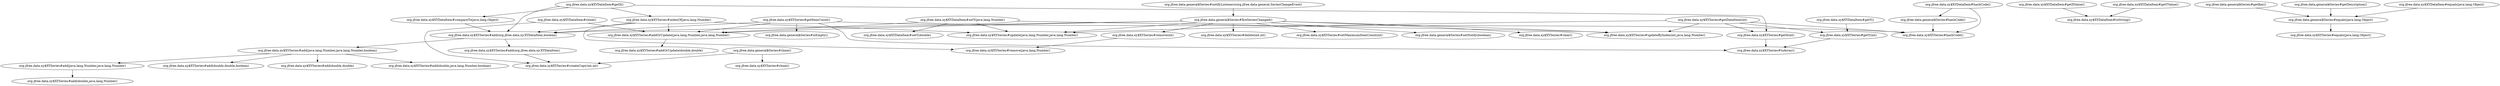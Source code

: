 digraph G {
  "org.jfree.data.xy$XYDataItem#setY(java.lang.Number)" -> "org.jfree.data.xy$XYSeries#addOrUpdate(java.lang.Number,java.lang.Number)";
  "org.jfree.data.xy$XYDataItem#setY(java.lang.Number)" -> "org.jfree.data.xy$XYSeries#update(java.lang.Number,java.lang.Number)";
  "org.jfree.data.xy$XYDataItem#setY(java.lang.Number)" -> "org.jfree.data.xy$XYDataItem#setY(double)";
  "org.jfree.data.xy$XYDataItem#setY(java.lang.Number)" -> "org.jfree.data.xy$XYSeries#updateByIndex(int,java.lang.Number)";
  "org.jfree.data.xy$XYSeries#addOrUpdate(java.lang.Number,java.lang.Number)" -> "org.jfree.data.xy$XYSeries#addOrUpdate(double,double)";
  "org.jfree.data.xy$XYSeries#getX(int)" -> "org.jfree.data.xy$XYSeries#toArray()";
  "org.jfree.data.general$Series#fireSeriesChanged()" -> "org.jfree.data.xy$XYSeries#update(java.lang.Number,java.lang.Number)";
  "org.jfree.data.general$Series#fireSeriesChanged()" -> "org.jfree.data.xy$XYSeries#delete(int,int)";
  "org.jfree.data.general$Series#fireSeriesChanged()" -> "org.jfree.data.xy$XYSeries#setMaximumItemCount(int)";
  "org.jfree.data.general$Series#fireSeriesChanged()" -> "org.jfree.data.general$Series#setNotify(boolean)";
  "org.jfree.data.general$Series#fireSeriesChanged()" -> "org.jfree.data.xy$XYSeries#add(org.jfree.data.xy.XYDataItem,boolean)";
  "org.jfree.data.general$Series#fireSeriesChanged()" -> "org.jfree.data.xy$XYSeries#addOrUpdate(java.lang.Number,java.lang.Number)";
  "org.jfree.data.general$Series#fireSeriesChanged()" -> "org.jfree.data.xy$XYSeries#clear()";
  "org.jfree.data.general$Series#fireSeriesChanged()" -> "org.jfree.data.xy$XYSeries#updateByIndex(int,java.lang.Number)";
  "org.jfree.data.general$Series#fireSeriesChanged()" -> "org.jfree.data.xy$XYSeries#remove(int)";
  "org.jfree.data.xy$XYSeries#indexOf(java.lang.Number)" -> "org.jfree.data.xy$XYSeries#update(java.lang.Number,java.lang.Number)";
  "org.jfree.data.xy$XYSeries#indexOf(java.lang.Number)" -> "org.jfree.data.xy$XYSeries#remove(java.lang.Number)";
  "org.jfree.data.xy$XYSeries#indexOf(java.lang.Number)" -> "org.jfree.data.xy$XYSeries#addOrUpdate(java.lang.Number,java.lang.Number)";
  "org.jfree.data.xy$XYSeries#indexOf(java.lang.Number)" -> "org.jfree.data.xy$XYSeries#add(org.jfree.data.xy.XYDataItem,boolean)";
  "org.jfree.data.xy$XYSeries#getDataItem(int)" -> "org.jfree.data.xy$XYSeries#update(java.lang.Number,java.lang.Number)";
  "org.jfree.data.xy$XYSeries#getDataItem(int)" -> "org.jfree.data.xy$XYSeries#getY(int)";
  "org.jfree.data.xy$XYSeries#getDataItem(int)" -> "org.jfree.data.xy$XYSeries#updateByIndex(int,java.lang.Number)";
  "org.jfree.data.xy$XYSeries#getDataItem(int)" -> "org.jfree.data.xy$XYSeries#getX(int)";
  "org.jfree.data.xy$XYSeries#getDataItem(int)" -> "org.jfree.data.xy$XYSeries#hashCode()";
  "org.jfree.data.xy$XYSeries#getY(int)" -> "org.jfree.data.xy$XYSeries#toArray()";
  "org.jfree.data.general$Series#clone()" -> "org.jfree.data.xy$XYSeries#createCopy(int,int)";
  "org.jfree.data.general$Series#clone()" -> "org.jfree.data.xy$XYSeries#clone()";
  "org.jfree.data.xy$XYDataItem#clone()" -> "org.jfree.data.xy$XYSeries#createCopy(int,int)";
  "org.jfree.data.xy$XYDataItem#clone()" -> "org.jfree.data.xy$XYSeries#addOrUpdate(java.lang.Number,java.lang.Number)";
  "org.jfree.data.xy$XYDataItem#compareTo(java.lang.Object)" -> "org.jfree.data.xy$XYSeries#add(org.jfree.data.xy.XYDataItem,boolean)";
  "org.jfree.data.xy$XYSeries#add(org.jfree.data.xy.XYDataItem,boolean)" -> "org.jfree.data.xy$XYSeries#add(java.lang.Number,java.lang.Number,boolean)";
  "org.jfree.data.xy$XYSeries#add(org.jfree.data.xy.XYDataItem,boolean)" -> "org.jfree.data.xy$XYSeries#add(org.jfree.data.xy.XYDataItem)";
  "org.jfree.data.xy$XYSeries#getItemCount()" -> "org.jfree.data.general$Series#isEmpty()";
  "org.jfree.data.xy$XYSeries#getItemCount()" -> "org.jfree.data.xy$XYSeries#toArray()";
  "org.jfree.data.xy$XYSeries#getItemCount()" -> "org.jfree.data.xy$XYSeries#addOrUpdate(java.lang.Number,java.lang.Number)";
  "org.jfree.data.xy$XYSeries#getItemCount()" -> "org.jfree.data.xy$XYSeries#hashCode()";
  "org.jfree.data.xy$XYSeries#getItemCount()" -> "org.jfree.data.xy$XYSeries#add(org.jfree.data.xy.XYDataItem,boolean)";
  "org.jfree.data.xy$XYDataItem#getXValue()" -> "org.jfree.data.xy$XYDataItem#toString()";
  "org.jfree.data.xy$XYSeries#add(java.lang.Number,java.lang.Number,boolean)" -> "org.jfree.data.xy$XYSeries#add(double,double)";
  "org.jfree.data.xy$XYSeries#add(java.lang.Number,java.lang.Number,boolean)" -> "org.jfree.data.xy$XYSeries#add(double,java.lang.Number,boolean)";
  "org.jfree.data.xy$XYSeries#add(java.lang.Number,java.lang.Number,boolean)" -> "org.jfree.data.xy$XYSeries#add(java.lang.Number,java.lang.Number)";
  "org.jfree.data.xy$XYSeries#add(java.lang.Number,java.lang.Number,boolean)" -> "org.jfree.data.xy$XYSeries#add(double,double,boolean)";
  "org.jfree.data.xy$XYDataItem#hashCode()" -> "org.jfree.data.xy$XYSeries#hashCode()";
  "org.jfree.data.xy$XYDataItem#hashCode()" -> "org.jfree.data.general$Series#hashCode()";
  "org.jfree.data.xy$XYSeries#add(java.lang.Number,java.lang.Number)" -> "org.jfree.data.xy$XYSeries#add(double,java.lang.Number)";
  "org.jfree.data.general$Series#getKey()" -> "org.jfree.data.general$Series#equals(java.lang.Object)";
  "org.jfree.data.general$Series#equals(java.lang.Object)" -> "org.jfree.data.xy$XYSeries#equals(java.lang.Object)";
  "org.jfree.data.xy$XYSeries#remove(int)" -> "org.jfree.data.xy$XYSeries#remove(java.lang.Number)";
  "org.jfree.data.xy$XYDataItem#getX()" -> "org.jfree.data.xy$XYDataItem#compareTo(java.lang.Object)";
  "org.jfree.data.xy$XYDataItem#getX()" -> "org.jfree.data.xy$XYSeries#indexOf(java.lang.Number)";
  "org.jfree.data.xy$XYDataItem#getX()" -> "org.jfree.data.xy$XYSeries#add(org.jfree.data.xy.XYDataItem,boolean)";
  "org.jfree.data.xy$XYDataItem#getX()" -> "org.jfree.data.xy$XYSeries#getX(int)";
  "org.jfree.data.xy$XYSeries#add(org.jfree.data.xy.XYDataItem)" -> "org.jfree.data.xy$XYSeries#createCopy(int,int)";
  "org.jfree.data.general$Series#getDescription()" -> "org.jfree.data.general$Series#equals(java.lang.Object)";
  "org.jfree.data.xy$XYDataItem#equals(java.lang.Object)" -> "org.jfree.data.general$Series#equals(java.lang.Object)";
  "org.jfree.data.xy$XYDataItem#getY()" -> "org.jfree.data.xy$XYSeries#getY(int)";
  "org.jfree.data.general$Series#hashCode()" -> "org.jfree.data.xy$XYSeries#hashCode()";
  "org.jfree.data.xy$XYDataItem#getYValue()" -> "org.jfree.data.xy$XYDataItem#toString()";
  "org.jfree.data.general$Series#notifyListeners(org.jfree.data.general.SeriesChangeEvent)" -> "org.jfree.data.general$Series#fireSeriesChanged()";
}
